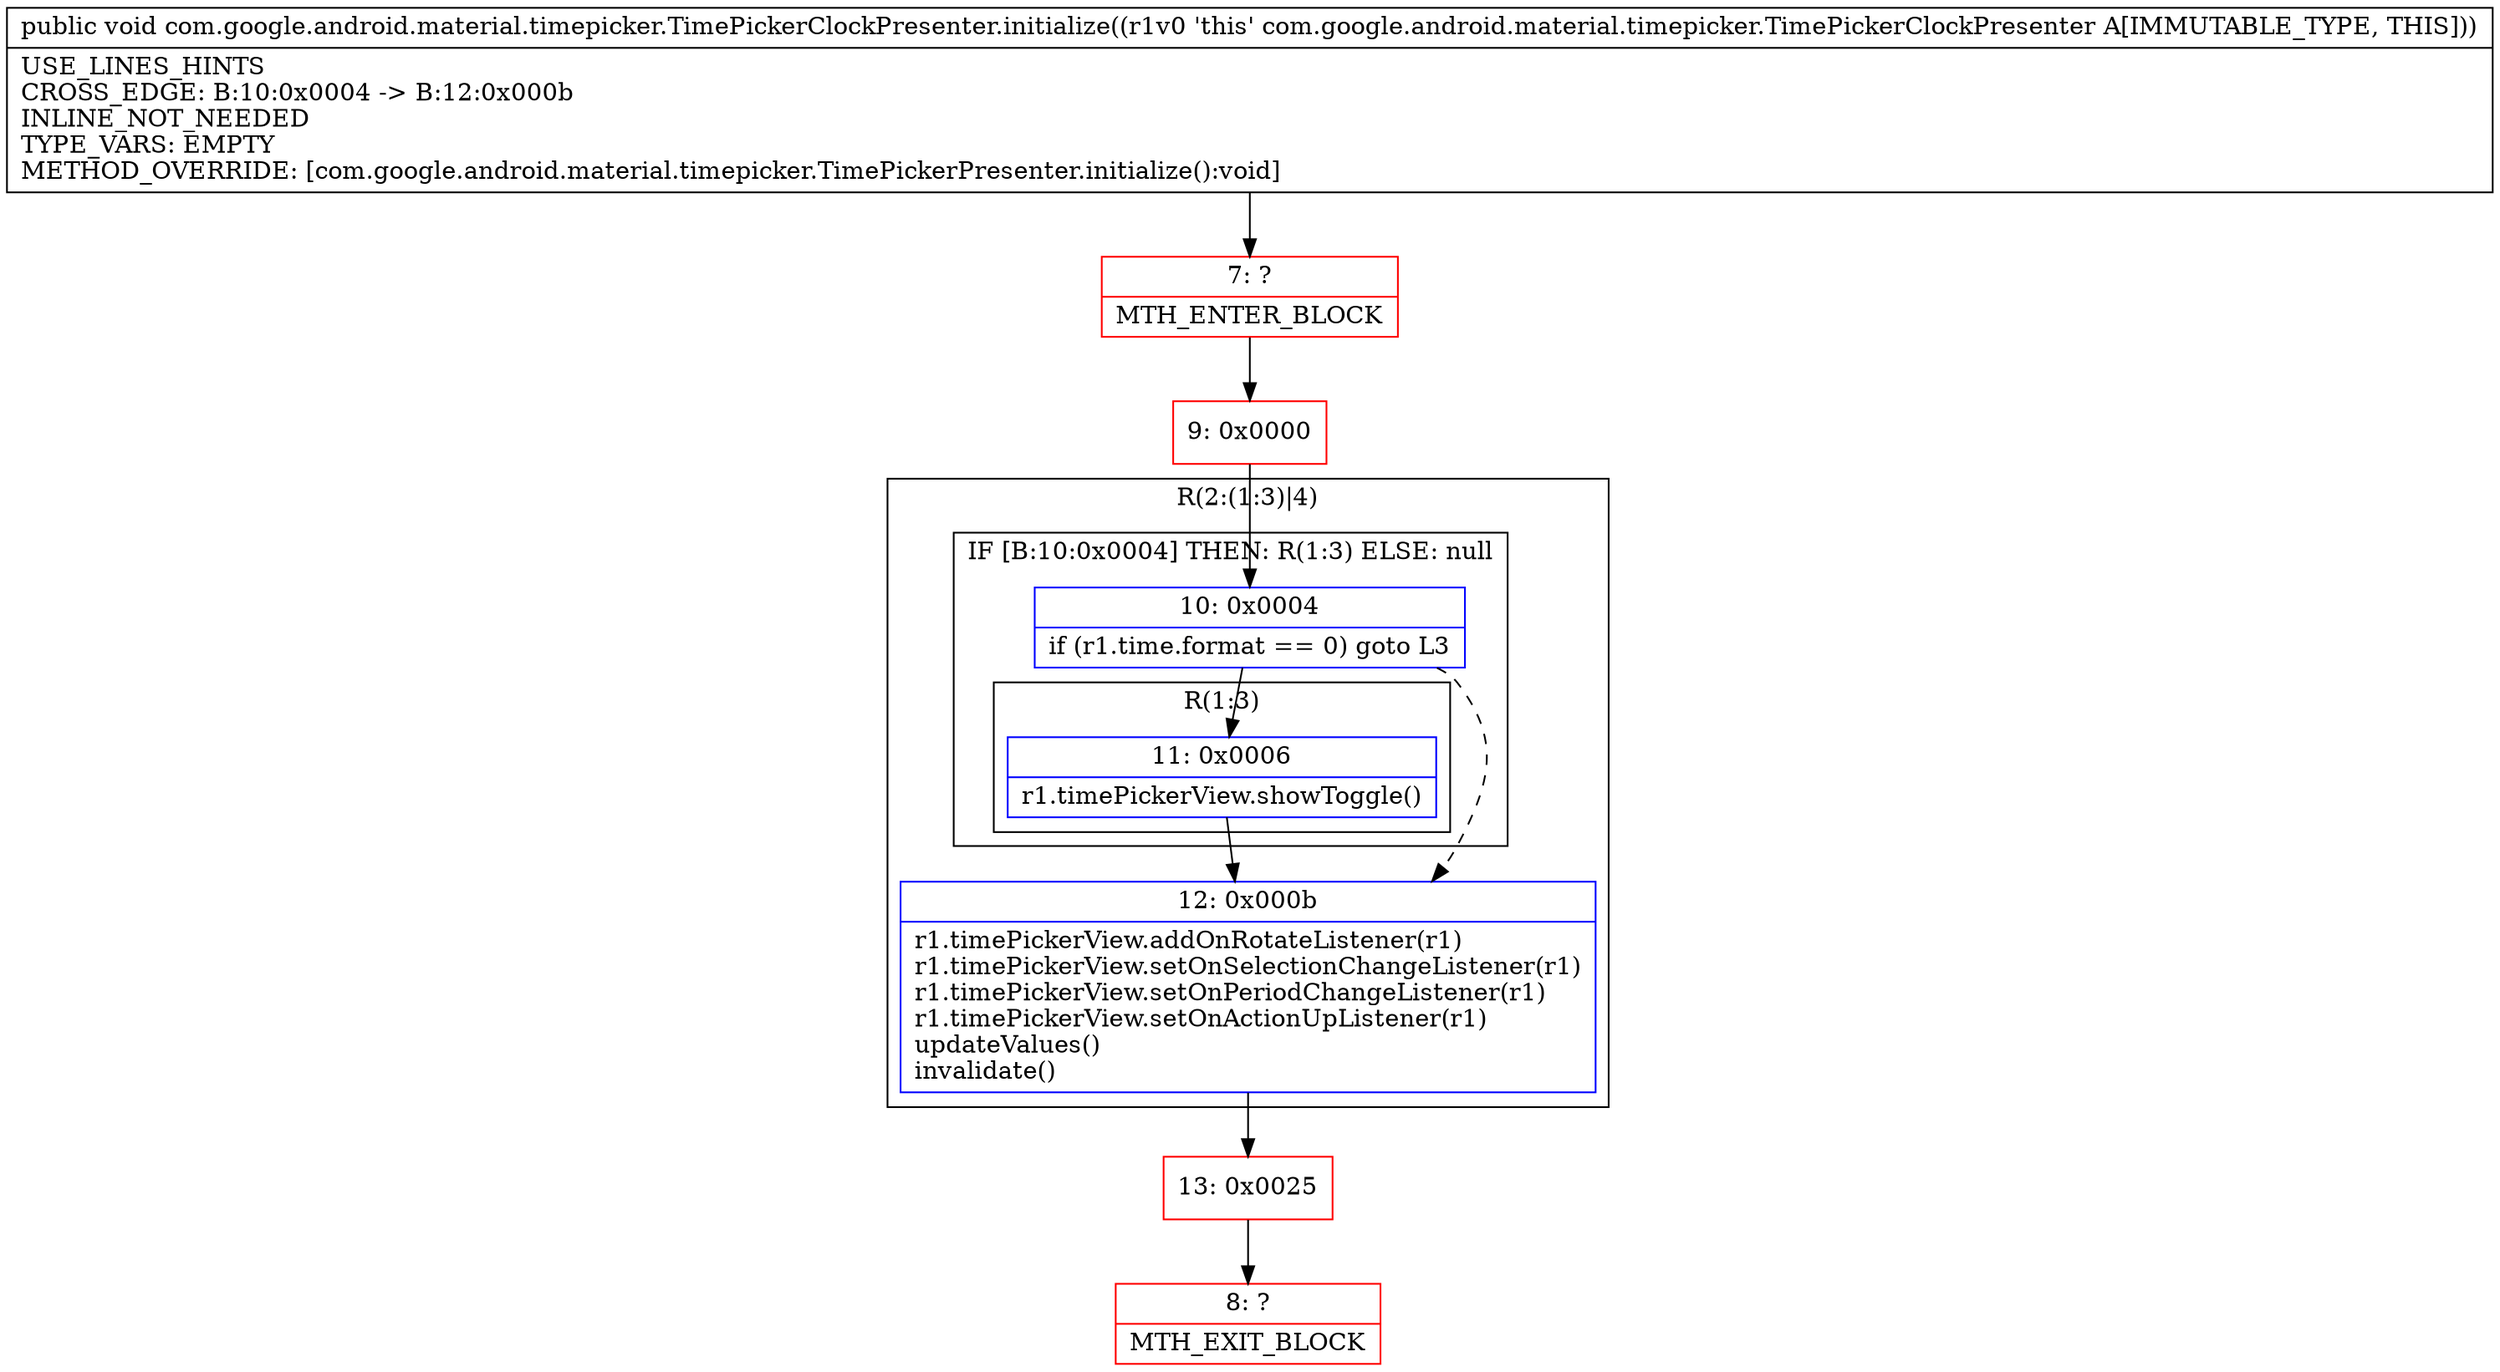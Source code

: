 digraph "CFG forcom.google.android.material.timepicker.TimePickerClockPresenter.initialize()V" {
subgraph cluster_Region_16548232 {
label = "R(2:(1:3)|4)";
node [shape=record,color=blue];
subgraph cluster_IfRegion_300960909 {
label = "IF [B:10:0x0004] THEN: R(1:3) ELSE: null";
node [shape=record,color=blue];
Node_10 [shape=record,label="{10\:\ 0x0004|if (r1.time.format == 0) goto L3\l}"];
subgraph cluster_Region_1264429274 {
label = "R(1:3)";
node [shape=record,color=blue];
Node_11 [shape=record,label="{11\:\ 0x0006|r1.timePickerView.showToggle()\l}"];
}
}
Node_12 [shape=record,label="{12\:\ 0x000b|r1.timePickerView.addOnRotateListener(r1)\lr1.timePickerView.setOnSelectionChangeListener(r1)\lr1.timePickerView.setOnPeriodChangeListener(r1)\lr1.timePickerView.setOnActionUpListener(r1)\lupdateValues()\linvalidate()\l}"];
}
Node_7 [shape=record,color=red,label="{7\:\ ?|MTH_ENTER_BLOCK\l}"];
Node_9 [shape=record,color=red,label="{9\:\ 0x0000}"];
Node_13 [shape=record,color=red,label="{13\:\ 0x0025}"];
Node_8 [shape=record,color=red,label="{8\:\ ?|MTH_EXIT_BLOCK\l}"];
MethodNode[shape=record,label="{public void com.google.android.material.timepicker.TimePickerClockPresenter.initialize((r1v0 'this' com.google.android.material.timepicker.TimePickerClockPresenter A[IMMUTABLE_TYPE, THIS]))  | USE_LINES_HINTS\lCROSS_EDGE: B:10:0x0004 \-\> B:12:0x000b\lINLINE_NOT_NEEDED\lTYPE_VARS: EMPTY\lMETHOD_OVERRIDE: [com.google.android.material.timepicker.TimePickerPresenter.initialize():void]\l}"];
MethodNode -> Node_7;Node_10 -> Node_11;
Node_10 -> Node_12[style=dashed];
Node_11 -> Node_12;
Node_12 -> Node_13;
Node_7 -> Node_9;
Node_9 -> Node_10;
Node_13 -> Node_8;
}

